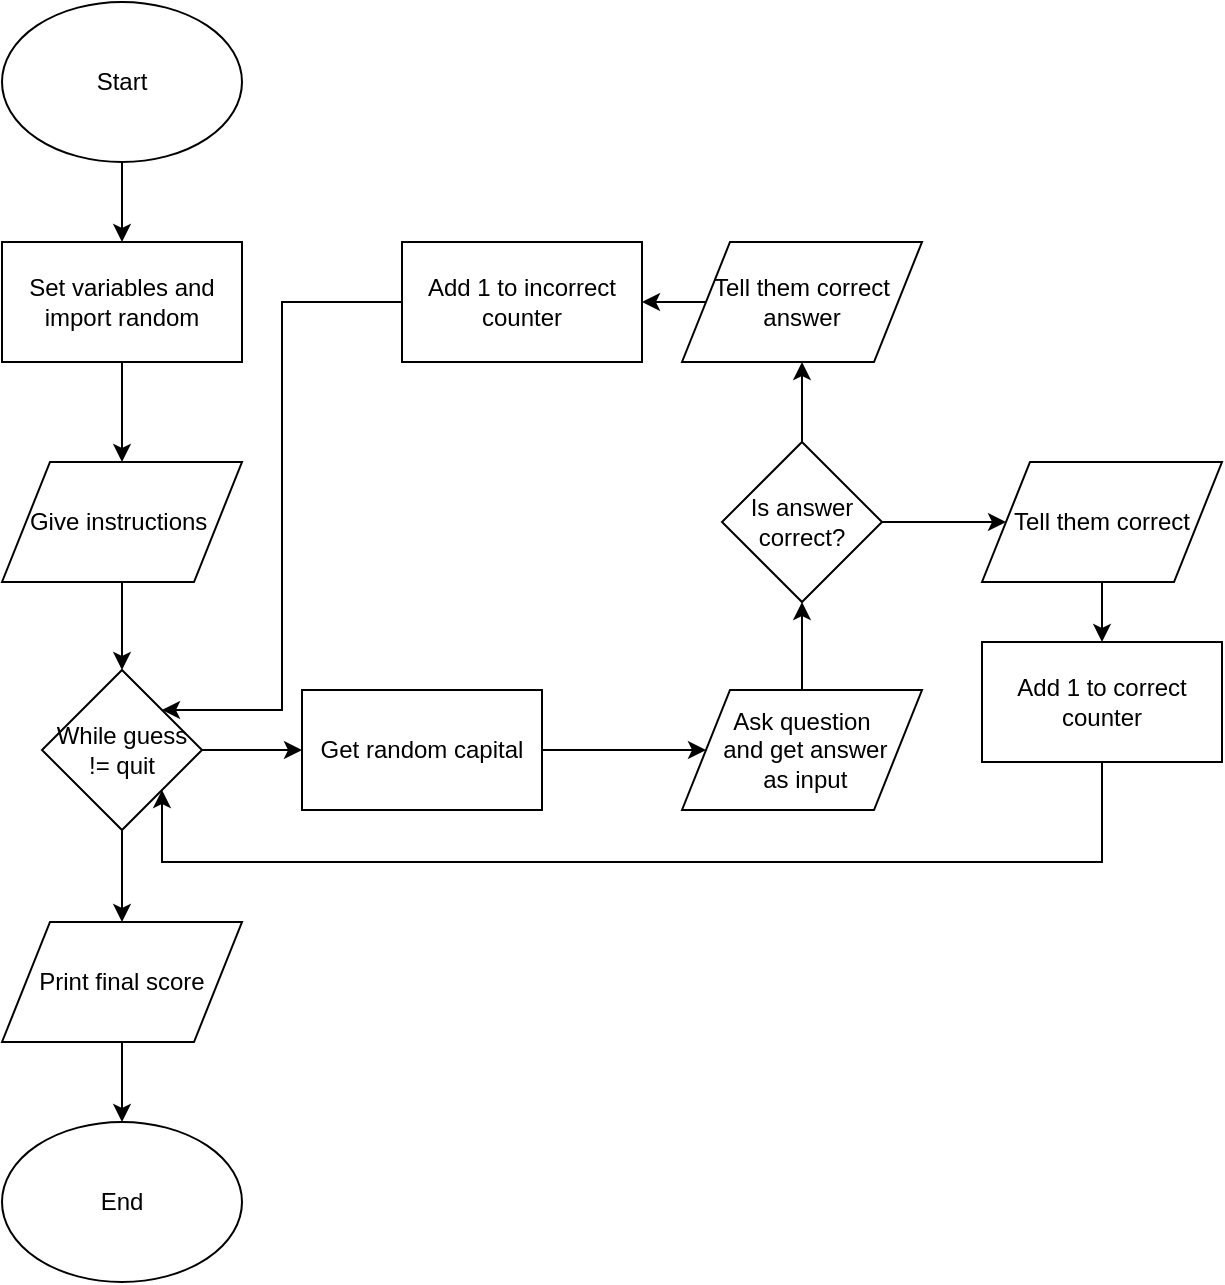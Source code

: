 <mxfile version="13.2.4" type="device"><diagram id="6w4_PmYfYf9vXax8Pj1U" name="Page-1"><mxGraphModel dx="1038" dy="647" grid="1" gridSize="10" guides="1" tooltips="1" connect="1" arrows="1" fold="1" page="1" pageScale="1" pageWidth="850" pageHeight="1100" math="0" shadow="0"><root><mxCell id="0"/><mxCell id="1" parent="0"/><mxCell id="AA92CTr8ef-U48YEQULX-14" style="edgeStyle=orthogonalEdgeStyle;rounded=0;orthogonalLoop=1;jettySize=auto;html=1;entryX=0.5;entryY=0;entryDx=0;entryDy=0;" edge="1" parent="1" source="AA92CTr8ef-U48YEQULX-1" target="AA92CTr8ef-U48YEQULX-2"><mxGeometry relative="1" as="geometry"/></mxCell><mxCell id="AA92CTr8ef-U48YEQULX-1" value="Start" style="ellipse;whiteSpace=wrap;html=1;" vertex="1" parent="1"><mxGeometry x="110" y="30" width="120" height="80" as="geometry"/></mxCell><mxCell id="AA92CTr8ef-U48YEQULX-15" style="edgeStyle=orthogonalEdgeStyle;rounded=0;orthogonalLoop=1;jettySize=auto;html=1;" edge="1" parent="1" source="AA92CTr8ef-U48YEQULX-2" target="AA92CTr8ef-U48YEQULX-3"><mxGeometry relative="1" as="geometry"/></mxCell><mxCell id="AA92CTr8ef-U48YEQULX-2" value="Set variables and import random" style="rounded=0;whiteSpace=wrap;html=1;" vertex="1" parent="1"><mxGeometry x="110" y="150" width="120" height="60" as="geometry"/></mxCell><mxCell id="AA92CTr8ef-U48YEQULX-16" style="edgeStyle=orthogonalEdgeStyle;rounded=0;orthogonalLoop=1;jettySize=auto;html=1;entryX=0.5;entryY=0;entryDx=0;entryDy=0;" edge="1" parent="1" source="AA92CTr8ef-U48YEQULX-3" target="AA92CTr8ef-U48YEQULX-4"><mxGeometry relative="1" as="geometry"/></mxCell><mxCell id="AA92CTr8ef-U48YEQULX-3" value="Give instructions&amp;nbsp;" style="shape=parallelogram;perimeter=parallelogramPerimeter;whiteSpace=wrap;html=1;" vertex="1" parent="1"><mxGeometry x="110" y="260" width="120" height="60" as="geometry"/></mxCell><mxCell id="AA92CTr8ef-U48YEQULX-17" style="edgeStyle=orthogonalEdgeStyle;rounded=0;orthogonalLoop=1;jettySize=auto;html=1;entryX=0;entryY=0.5;entryDx=0;entryDy=0;" edge="1" parent="1" source="AA92CTr8ef-U48YEQULX-4" target="AA92CTr8ef-U48YEQULX-5"><mxGeometry relative="1" as="geometry"/></mxCell><mxCell id="AA92CTr8ef-U48YEQULX-28" style="edgeStyle=orthogonalEdgeStyle;rounded=0;orthogonalLoop=1;jettySize=auto;html=1;entryX=0.5;entryY=0;entryDx=0;entryDy=0;" edge="1" parent="1" source="AA92CTr8ef-U48YEQULX-4" target="AA92CTr8ef-U48YEQULX-7"><mxGeometry relative="1" as="geometry"/></mxCell><mxCell id="AA92CTr8ef-U48YEQULX-4" value="While guess != quit" style="rhombus;whiteSpace=wrap;html=1;" vertex="1" parent="1"><mxGeometry x="130" y="364" width="80" height="80" as="geometry"/></mxCell><mxCell id="AA92CTr8ef-U48YEQULX-18" style="edgeStyle=orthogonalEdgeStyle;rounded=0;orthogonalLoop=1;jettySize=auto;html=1;entryX=0;entryY=0.5;entryDx=0;entryDy=0;" edge="1" parent="1" source="AA92CTr8ef-U48YEQULX-5" target="AA92CTr8ef-U48YEQULX-6"><mxGeometry relative="1" as="geometry"/></mxCell><mxCell id="AA92CTr8ef-U48YEQULX-5" value="Get random capital" style="rounded=0;whiteSpace=wrap;html=1;" vertex="1" parent="1"><mxGeometry x="260" y="374" width="120" height="60" as="geometry"/></mxCell><mxCell id="AA92CTr8ef-U48YEQULX-19" style="edgeStyle=orthogonalEdgeStyle;rounded=0;orthogonalLoop=1;jettySize=auto;html=1;entryX=0.5;entryY=1;entryDx=0;entryDy=0;" edge="1" parent="1" source="AA92CTr8ef-U48YEQULX-6" target="AA92CTr8ef-U48YEQULX-9"><mxGeometry relative="1" as="geometry"/></mxCell><mxCell id="AA92CTr8ef-U48YEQULX-6" value="Ask question&lt;br&gt;&amp;nbsp;and get answer&lt;br&gt;&amp;nbsp;as input" style="shape=parallelogram;perimeter=parallelogramPerimeter;whiteSpace=wrap;html=1;" vertex="1" parent="1"><mxGeometry x="450" y="374" width="120" height="60" as="geometry"/></mxCell><mxCell id="AA92CTr8ef-U48YEQULX-29" style="edgeStyle=orthogonalEdgeStyle;rounded=0;orthogonalLoop=1;jettySize=auto;html=1;entryX=0.5;entryY=0;entryDx=0;entryDy=0;" edge="1" parent="1" source="AA92CTr8ef-U48YEQULX-7" target="AA92CTr8ef-U48YEQULX-8"><mxGeometry relative="1" as="geometry"/></mxCell><mxCell id="AA92CTr8ef-U48YEQULX-7" value="Print final score" style="shape=parallelogram;perimeter=parallelogramPerimeter;whiteSpace=wrap;html=1;" vertex="1" parent="1"><mxGeometry x="110" y="490" width="120" height="60" as="geometry"/></mxCell><mxCell id="AA92CTr8ef-U48YEQULX-8" value="End" style="ellipse;whiteSpace=wrap;html=1;" vertex="1" parent="1"><mxGeometry x="110" y="590" width="120" height="80" as="geometry"/></mxCell><mxCell id="AA92CTr8ef-U48YEQULX-20" style="edgeStyle=orthogonalEdgeStyle;rounded=0;orthogonalLoop=1;jettySize=auto;html=1;entryX=0;entryY=0.5;entryDx=0;entryDy=0;" edge="1" parent="1" source="AA92CTr8ef-U48YEQULX-9" target="AA92CTr8ef-U48YEQULX-10"><mxGeometry relative="1" as="geometry"/></mxCell><mxCell id="AA92CTr8ef-U48YEQULX-25" style="edgeStyle=orthogonalEdgeStyle;rounded=0;orthogonalLoop=1;jettySize=auto;html=1;entryX=0.5;entryY=1;entryDx=0;entryDy=0;" edge="1" parent="1" source="AA92CTr8ef-U48YEQULX-9" target="AA92CTr8ef-U48YEQULX-12"><mxGeometry relative="1" as="geometry"/></mxCell><mxCell id="AA92CTr8ef-U48YEQULX-9" value="Is answer correct?" style="rhombus;whiteSpace=wrap;html=1;" vertex="1" parent="1"><mxGeometry x="470" y="250" width="80" height="80" as="geometry"/></mxCell><mxCell id="AA92CTr8ef-U48YEQULX-21" style="edgeStyle=orthogonalEdgeStyle;rounded=0;orthogonalLoop=1;jettySize=auto;html=1;" edge="1" parent="1" source="AA92CTr8ef-U48YEQULX-10" target="AA92CTr8ef-U48YEQULX-11"><mxGeometry relative="1" as="geometry"/></mxCell><mxCell id="AA92CTr8ef-U48YEQULX-10" value="Tell them correct" style="shape=parallelogram;perimeter=parallelogramPerimeter;whiteSpace=wrap;html=1;" vertex="1" parent="1"><mxGeometry x="600" y="260" width="120" height="60" as="geometry"/></mxCell><mxCell id="AA92CTr8ef-U48YEQULX-24" style="edgeStyle=orthogonalEdgeStyle;rounded=0;orthogonalLoop=1;jettySize=auto;html=1;entryX=1;entryY=1;entryDx=0;entryDy=0;exitX=0.5;exitY=1;exitDx=0;exitDy=0;" edge="1" parent="1" source="AA92CTr8ef-U48YEQULX-11" target="AA92CTr8ef-U48YEQULX-4"><mxGeometry relative="1" as="geometry"><Array as="points"><mxPoint x="660" y="460"/><mxPoint x="190" y="460"/></Array></mxGeometry></mxCell><mxCell id="AA92CTr8ef-U48YEQULX-11" value="Add 1 to correct counter" style="rounded=0;whiteSpace=wrap;html=1;" vertex="1" parent="1"><mxGeometry x="600" y="350" width="120" height="60" as="geometry"/></mxCell><mxCell id="AA92CTr8ef-U48YEQULX-26" style="edgeStyle=orthogonalEdgeStyle;rounded=0;orthogonalLoop=1;jettySize=auto;html=1;exitX=0;exitY=0.5;exitDx=0;exitDy=0;entryX=1;entryY=0.5;entryDx=0;entryDy=0;" edge="1" parent="1" source="AA92CTr8ef-U48YEQULX-12" target="AA92CTr8ef-U48YEQULX-13"><mxGeometry relative="1" as="geometry"/></mxCell><mxCell id="AA92CTr8ef-U48YEQULX-12" value="Tell them correct answer" style="shape=parallelogram;perimeter=parallelogramPerimeter;whiteSpace=wrap;html=1;" vertex="1" parent="1"><mxGeometry x="450" y="150" width="120" height="60" as="geometry"/></mxCell><mxCell id="AA92CTr8ef-U48YEQULX-27" style="edgeStyle=orthogonalEdgeStyle;rounded=0;orthogonalLoop=1;jettySize=auto;html=1;entryX=1;entryY=0;entryDx=0;entryDy=0;" edge="1" parent="1" source="AA92CTr8ef-U48YEQULX-13" target="AA92CTr8ef-U48YEQULX-4"><mxGeometry relative="1" as="geometry"><Array as="points"><mxPoint x="250" y="180"/><mxPoint x="250" y="384"/></Array></mxGeometry></mxCell><mxCell id="AA92CTr8ef-U48YEQULX-13" value="Add 1 to incorrect counter" style="rounded=0;whiteSpace=wrap;html=1;" vertex="1" parent="1"><mxGeometry x="310" y="150" width="120" height="60" as="geometry"/></mxCell></root></mxGraphModel></diagram></mxfile>